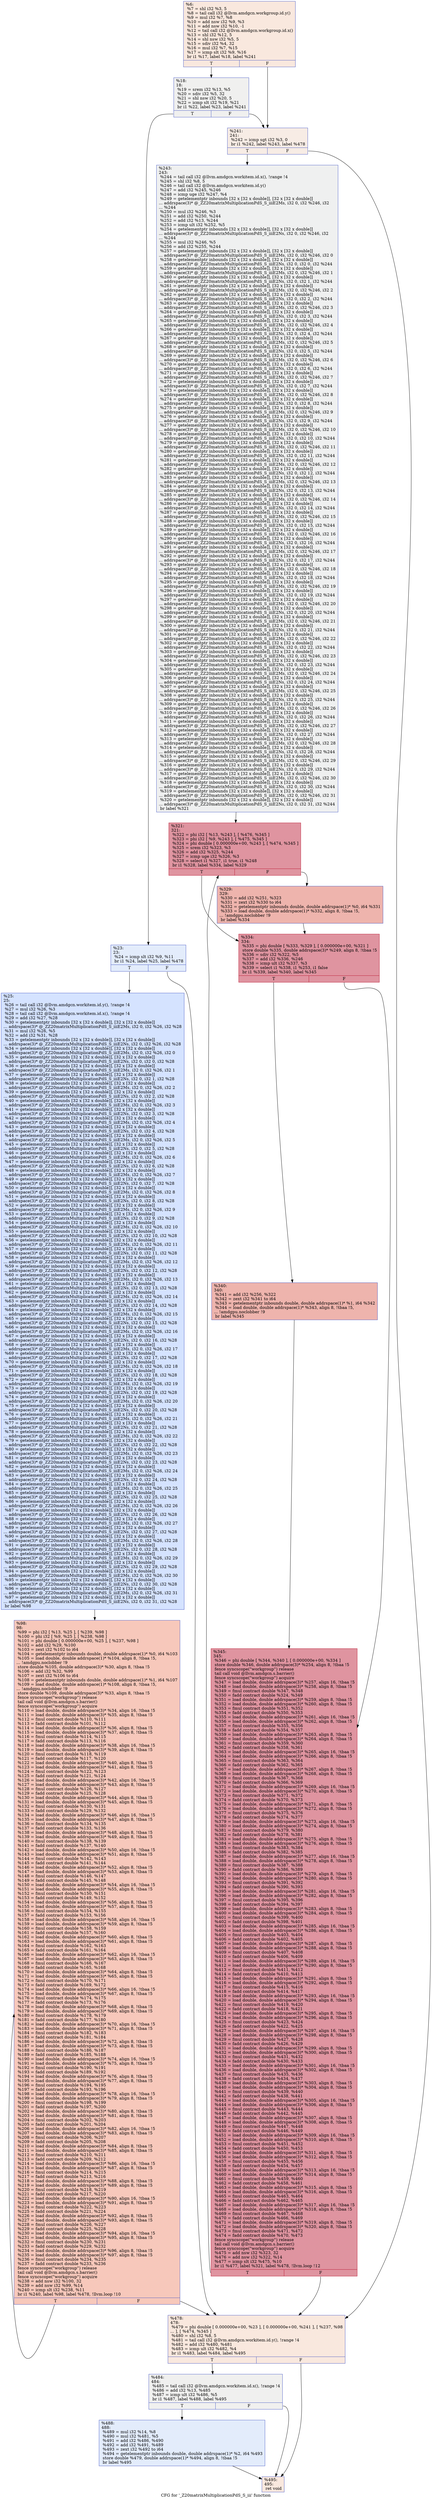 digraph "CFG for '_Z20matrixMultiplicationPdS_S_iii' function" {
	label="CFG for '_Z20matrixMultiplicationPdS_S_iii' function";

	Node0x5662010 [shape=record,color="#3d50c3ff", style=filled, fillcolor="#f2cab570",label="{%6:\l  %7 = shl i32 %3, 5\l  %8 = tail call i32 @llvm.amdgcn.workgroup.id.y()\l  %9 = mul i32 %7, %8\l  %10 = add nsw i32 %9, %3\l  %11 = add nsw i32 %10, -1\l  %12 = tail call i32 @llvm.amdgcn.workgroup.id.x()\l  %13 = shl i32 %12, 5\l  %14 = shl nsw i32 %5, 5\l  %15 = sdiv i32 %4, 32\l  %16 = mul i32 %7, %15\l  %17 = icmp slt i32 %9, %16\l  br i1 %17, label %18, label %241\l|{<s0>T|<s1>F}}"];
	Node0x5662010:s0 -> Node0x5663080;
	Node0x5662010:s1 -> Node0x5663110;
	Node0x5663080 [shape=record,color="#3d50c3ff", style=filled, fillcolor="#dedcdb70",label="{%18:\l18:                                               \l  %19 = srem i32 %13, %5\l  %20 = sdiv i32 %5, 32\l  %21 = shl nsw i32 %20, 5\l  %22 = icmp slt i32 %19, %21\l  br i1 %22, label %23, label %241\l|{<s0>T|<s1>F}}"];
	Node0x5663080:s0 -> Node0x5663490;
	Node0x5663080:s1 -> Node0x5663110;
	Node0x5663490 [shape=record,color="#3d50c3ff", style=filled, fillcolor="#bfd3f670",label="{%23:\l23:                                               \l  %24 = icmp slt i32 %9, %11\l  br i1 %24, label %25, label %478\l|{<s0>T|<s1>F}}"];
	Node0x5663490:s0 -> Node0x5663620;
	Node0x5663490:s1 -> Node0x5663670;
	Node0x5663620 [shape=record,color="#3d50c3ff", style=filled, fillcolor="#a1c0ff70",label="{%25:\l25:                                               \l  %26 = tail call i32 @llvm.amdgcn.workitem.id.y(), !range !4\l  %27 = mul i32 %26, %3\l  %28 = tail call i32 @llvm.amdgcn.workitem.id.x(), !range !4\l  %29 = add i32 %27, %28\l  %30 = getelementptr inbounds [32 x [32 x double]], [32 x [32 x double]]\l... addrspace(3)* @_ZZ20matrixMultiplicationPdS_S_iiiE2Ms, i32 0, i32 %26, i32 %28\l  %31 = mul i32 %26, %5\l  %32 = add i32 %31, %28\l  %33 = getelementptr inbounds [32 x [32 x double]], [32 x [32 x double]]\l... addrspace(3)* @_ZZ20matrixMultiplicationPdS_S_iiiE2Ns, i32 0, i32 %26, i32 %28\l  %34 = getelementptr inbounds [32 x [32 x double]], [32 x [32 x double]]\l... addrspace(3)* @_ZZ20matrixMultiplicationPdS_S_iiiE2Ms, i32 0, i32 %26, i32 0\l  %35 = getelementptr inbounds [32 x [32 x double]], [32 x [32 x double]]\l... addrspace(3)* @_ZZ20matrixMultiplicationPdS_S_iiiE2Ns, i32 0, i32 0, i32 %28\l  %36 = getelementptr inbounds [32 x [32 x double]], [32 x [32 x double]]\l... addrspace(3)* @_ZZ20matrixMultiplicationPdS_S_iiiE2Ms, i32 0, i32 %26, i32 1\l  %37 = getelementptr inbounds [32 x [32 x double]], [32 x [32 x double]]\l... addrspace(3)* @_ZZ20matrixMultiplicationPdS_S_iiiE2Ns, i32 0, i32 1, i32 %28\l  %38 = getelementptr inbounds [32 x [32 x double]], [32 x [32 x double]]\l... addrspace(3)* @_ZZ20matrixMultiplicationPdS_S_iiiE2Ms, i32 0, i32 %26, i32 2\l  %39 = getelementptr inbounds [32 x [32 x double]], [32 x [32 x double]]\l... addrspace(3)* @_ZZ20matrixMultiplicationPdS_S_iiiE2Ns, i32 0, i32 2, i32 %28\l  %40 = getelementptr inbounds [32 x [32 x double]], [32 x [32 x double]]\l... addrspace(3)* @_ZZ20matrixMultiplicationPdS_S_iiiE2Ms, i32 0, i32 %26, i32 3\l  %41 = getelementptr inbounds [32 x [32 x double]], [32 x [32 x double]]\l... addrspace(3)* @_ZZ20matrixMultiplicationPdS_S_iiiE2Ns, i32 0, i32 3, i32 %28\l  %42 = getelementptr inbounds [32 x [32 x double]], [32 x [32 x double]]\l... addrspace(3)* @_ZZ20matrixMultiplicationPdS_S_iiiE2Ms, i32 0, i32 %26, i32 4\l  %43 = getelementptr inbounds [32 x [32 x double]], [32 x [32 x double]]\l... addrspace(3)* @_ZZ20matrixMultiplicationPdS_S_iiiE2Ns, i32 0, i32 4, i32 %28\l  %44 = getelementptr inbounds [32 x [32 x double]], [32 x [32 x double]]\l... addrspace(3)* @_ZZ20matrixMultiplicationPdS_S_iiiE2Ms, i32 0, i32 %26, i32 5\l  %45 = getelementptr inbounds [32 x [32 x double]], [32 x [32 x double]]\l... addrspace(3)* @_ZZ20matrixMultiplicationPdS_S_iiiE2Ns, i32 0, i32 5, i32 %28\l  %46 = getelementptr inbounds [32 x [32 x double]], [32 x [32 x double]]\l... addrspace(3)* @_ZZ20matrixMultiplicationPdS_S_iiiE2Ms, i32 0, i32 %26, i32 6\l  %47 = getelementptr inbounds [32 x [32 x double]], [32 x [32 x double]]\l... addrspace(3)* @_ZZ20matrixMultiplicationPdS_S_iiiE2Ns, i32 0, i32 6, i32 %28\l  %48 = getelementptr inbounds [32 x [32 x double]], [32 x [32 x double]]\l... addrspace(3)* @_ZZ20matrixMultiplicationPdS_S_iiiE2Ms, i32 0, i32 %26, i32 7\l  %49 = getelementptr inbounds [32 x [32 x double]], [32 x [32 x double]]\l... addrspace(3)* @_ZZ20matrixMultiplicationPdS_S_iiiE2Ns, i32 0, i32 7, i32 %28\l  %50 = getelementptr inbounds [32 x [32 x double]], [32 x [32 x double]]\l... addrspace(3)* @_ZZ20matrixMultiplicationPdS_S_iiiE2Ms, i32 0, i32 %26, i32 8\l  %51 = getelementptr inbounds [32 x [32 x double]], [32 x [32 x double]]\l... addrspace(3)* @_ZZ20matrixMultiplicationPdS_S_iiiE2Ns, i32 0, i32 8, i32 %28\l  %52 = getelementptr inbounds [32 x [32 x double]], [32 x [32 x double]]\l... addrspace(3)* @_ZZ20matrixMultiplicationPdS_S_iiiE2Ms, i32 0, i32 %26, i32 9\l  %53 = getelementptr inbounds [32 x [32 x double]], [32 x [32 x double]]\l... addrspace(3)* @_ZZ20matrixMultiplicationPdS_S_iiiE2Ns, i32 0, i32 9, i32 %28\l  %54 = getelementptr inbounds [32 x [32 x double]], [32 x [32 x double]]\l... addrspace(3)* @_ZZ20matrixMultiplicationPdS_S_iiiE2Ms, i32 0, i32 %26, i32 10\l  %55 = getelementptr inbounds [32 x [32 x double]], [32 x [32 x double]]\l... addrspace(3)* @_ZZ20matrixMultiplicationPdS_S_iiiE2Ns, i32 0, i32 10, i32 %28\l  %56 = getelementptr inbounds [32 x [32 x double]], [32 x [32 x double]]\l... addrspace(3)* @_ZZ20matrixMultiplicationPdS_S_iiiE2Ms, i32 0, i32 %26, i32 11\l  %57 = getelementptr inbounds [32 x [32 x double]], [32 x [32 x double]]\l... addrspace(3)* @_ZZ20matrixMultiplicationPdS_S_iiiE2Ns, i32 0, i32 11, i32 %28\l  %58 = getelementptr inbounds [32 x [32 x double]], [32 x [32 x double]]\l... addrspace(3)* @_ZZ20matrixMultiplicationPdS_S_iiiE2Ms, i32 0, i32 %26, i32 12\l  %59 = getelementptr inbounds [32 x [32 x double]], [32 x [32 x double]]\l... addrspace(3)* @_ZZ20matrixMultiplicationPdS_S_iiiE2Ns, i32 0, i32 12, i32 %28\l  %60 = getelementptr inbounds [32 x [32 x double]], [32 x [32 x double]]\l... addrspace(3)* @_ZZ20matrixMultiplicationPdS_S_iiiE2Ms, i32 0, i32 %26, i32 13\l  %61 = getelementptr inbounds [32 x [32 x double]], [32 x [32 x double]]\l... addrspace(3)* @_ZZ20matrixMultiplicationPdS_S_iiiE2Ns, i32 0, i32 13, i32 %28\l  %62 = getelementptr inbounds [32 x [32 x double]], [32 x [32 x double]]\l... addrspace(3)* @_ZZ20matrixMultiplicationPdS_S_iiiE2Ms, i32 0, i32 %26, i32 14\l  %63 = getelementptr inbounds [32 x [32 x double]], [32 x [32 x double]]\l... addrspace(3)* @_ZZ20matrixMultiplicationPdS_S_iiiE2Ns, i32 0, i32 14, i32 %28\l  %64 = getelementptr inbounds [32 x [32 x double]], [32 x [32 x double]]\l... addrspace(3)* @_ZZ20matrixMultiplicationPdS_S_iiiE2Ms, i32 0, i32 %26, i32 15\l  %65 = getelementptr inbounds [32 x [32 x double]], [32 x [32 x double]]\l... addrspace(3)* @_ZZ20matrixMultiplicationPdS_S_iiiE2Ns, i32 0, i32 15, i32 %28\l  %66 = getelementptr inbounds [32 x [32 x double]], [32 x [32 x double]]\l... addrspace(3)* @_ZZ20matrixMultiplicationPdS_S_iiiE2Ms, i32 0, i32 %26, i32 16\l  %67 = getelementptr inbounds [32 x [32 x double]], [32 x [32 x double]]\l... addrspace(3)* @_ZZ20matrixMultiplicationPdS_S_iiiE2Ns, i32 0, i32 16, i32 %28\l  %68 = getelementptr inbounds [32 x [32 x double]], [32 x [32 x double]]\l... addrspace(3)* @_ZZ20matrixMultiplicationPdS_S_iiiE2Ms, i32 0, i32 %26, i32 17\l  %69 = getelementptr inbounds [32 x [32 x double]], [32 x [32 x double]]\l... addrspace(3)* @_ZZ20matrixMultiplicationPdS_S_iiiE2Ns, i32 0, i32 17, i32 %28\l  %70 = getelementptr inbounds [32 x [32 x double]], [32 x [32 x double]]\l... addrspace(3)* @_ZZ20matrixMultiplicationPdS_S_iiiE2Ms, i32 0, i32 %26, i32 18\l  %71 = getelementptr inbounds [32 x [32 x double]], [32 x [32 x double]]\l... addrspace(3)* @_ZZ20matrixMultiplicationPdS_S_iiiE2Ns, i32 0, i32 18, i32 %28\l  %72 = getelementptr inbounds [32 x [32 x double]], [32 x [32 x double]]\l... addrspace(3)* @_ZZ20matrixMultiplicationPdS_S_iiiE2Ms, i32 0, i32 %26, i32 19\l  %73 = getelementptr inbounds [32 x [32 x double]], [32 x [32 x double]]\l... addrspace(3)* @_ZZ20matrixMultiplicationPdS_S_iiiE2Ns, i32 0, i32 19, i32 %28\l  %74 = getelementptr inbounds [32 x [32 x double]], [32 x [32 x double]]\l... addrspace(3)* @_ZZ20matrixMultiplicationPdS_S_iiiE2Ms, i32 0, i32 %26, i32 20\l  %75 = getelementptr inbounds [32 x [32 x double]], [32 x [32 x double]]\l... addrspace(3)* @_ZZ20matrixMultiplicationPdS_S_iiiE2Ns, i32 0, i32 20, i32 %28\l  %76 = getelementptr inbounds [32 x [32 x double]], [32 x [32 x double]]\l... addrspace(3)* @_ZZ20matrixMultiplicationPdS_S_iiiE2Ms, i32 0, i32 %26, i32 21\l  %77 = getelementptr inbounds [32 x [32 x double]], [32 x [32 x double]]\l... addrspace(3)* @_ZZ20matrixMultiplicationPdS_S_iiiE2Ns, i32 0, i32 21, i32 %28\l  %78 = getelementptr inbounds [32 x [32 x double]], [32 x [32 x double]]\l... addrspace(3)* @_ZZ20matrixMultiplicationPdS_S_iiiE2Ms, i32 0, i32 %26, i32 22\l  %79 = getelementptr inbounds [32 x [32 x double]], [32 x [32 x double]]\l... addrspace(3)* @_ZZ20matrixMultiplicationPdS_S_iiiE2Ns, i32 0, i32 22, i32 %28\l  %80 = getelementptr inbounds [32 x [32 x double]], [32 x [32 x double]]\l... addrspace(3)* @_ZZ20matrixMultiplicationPdS_S_iiiE2Ms, i32 0, i32 %26, i32 23\l  %81 = getelementptr inbounds [32 x [32 x double]], [32 x [32 x double]]\l... addrspace(3)* @_ZZ20matrixMultiplicationPdS_S_iiiE2Ns, i32 0, i32 23, i32 %28\l  %82 = getelementptr inbounds [32 x [32 x double]], [32 x [32 x double]]\l... addrspace(3)* @_ZZ20matrixMultiplicationPdS_S_iiiE2Ms, i32 0, i32 %26, i32 24\l  %83 = getelementptr inbounds [32 x [32 x double]], [32 x [32 x double]]\l... addrspace(3)* @_ZZ20matrixMultiplicationPdS_S_iiiE2Ns, i32 0, i32 24, i32 %28\l  %84 = getelementptr inbounds [32 x [32 x double]], [32 x [32 x double]]\l... addrspace(3)* @_ZZ20matrixMultiplicationPdS_S_iiiE2Ms, i32 0, i32 %26, i32 25\l  %85 = getelementptr inbounds [32 x [32 x double]], [32 x [32 x double]]\l... addrspace(3)* @_ZZ20matrixMultiplicationPdS_S_iiiE2Ns, i32 0, i32 25, i32 %28\l  %86 = getelementptr inbounds [32 x [32 x double]], [32 x [32 x double]]\l... addrspace(3)* @_ZZ20matrixMultiplicationPdS_S_iiiE2Ms, i32 0, i32 %26, i32 26\l  %87 = getelementptr inbounds [32 x [32 x double]], [32 x [32 x double]]\l... addrspace(3)* @_ZZ20matrixMultiplicationPdS_S_iiiE2Ns, i32 0, i32 26, i32 %28\l  %88 = getelementptr inbounds [32 x [32 x double]], [32 x [32 x double]]\l... addrspace(3)* @_ZZ20matrixMultiplicationPdS_S_iiiE2Ms, i32 0, i32 %26, i32 27\l  %89 = getelementptr inbounds [32 x [32 x double]], [32 x [32 x double]]\l... addrspace(3)* @_ZZ20matrixMultiplicationPdS_S_iiiE2Ns, i32 0, i32 27, i32 %28\l  %90 = getelementptr inbounds [32 x [32 x double]], [32 x [32 x double]]\l... addrspace(3)* @_ZZ20matrixMultiplicationPdS_S_iiiE2Ms, i32 0, i32 %26, i32 28\l  %91 = getelementptr inbounds [32 x [32 x double]], [32 x [32 x double]]\l... addrspace(3)* @_ZZ20matrixMultiplicationPdS_S_iiiE2Ns, i32 0, i32 28, i32 %28\l  %92 = getelementptr inbounds [32 x [32 x double]], [32 x [32 x double]]\l... addrspace(3)* @_ZZ20matrixMultiplicationPdS_S_iiiE2Ms, i32 0, i32 %26, i32 29\l  %93 = getelementptr inbounds [32 x [32 x double]], [32 x [32 x double]]\l... addrspace(3)* @_ZZ20matrixMultiplicationPdS_S_iiiE2Ns, i32 0, i32 29, i32 %28\l  %94 = getelementptr inbounds [32 x [32 x double]], [32 x [32 x double]]\l... addrspace(3)* @_ZZ20matrixMultiplicationPdS_S_iiiE2Ms, i32 0, i32 %26, i32 30\l  %95 = getelementptr inbounds [32 x [32 x double]], [32 x [32 x double]]\l... addrspace(3)* @_ZZ20matrixMultiplicationPdS_S_iiiE2Ns, i32 0, i32 30, i32 %28\l  %96 = getelementptr inbounds [32 x [32 x double]], [32 x [32 x double]]\l... addrspace(3)* @_ZZ20matrixMultiplicationPdS_S_iiiE2Ms, i32 0, i32 %26, i32 31\l  %97 = getelementptr inbounds [32 x [32 x double]], [32 x [32 x double]]\l... addrspace(3)* @_ZZ20matrixMultiplicationPdS_S_iiiE2Ns, i32 0, i32 31, i32 %28\l  br label %98\l}"];
	Node0x5663620 -> Node0x5664e90;
	Node0x5664e90 [shape=record,color="#3d50c3ff", style=filled, fillcolor="#ed836670",label="{%98:\l98:                                               \l  %99 = phi i32 [ %13, %25 ], [ %239, %98 ]\l  %100 = phi i32 [ %9, %25 ], [ %238, %98 ]\l  %101 = phi double [ 0.000000e+00, %25 ], [ %237, %98 ]\l  %102 = add i32 %29, %100\l  %103 = zext i32 %102 to i64\l  %104 = getelementptr inbounds double, double addrspace(1)* %0, i64 %103\l  %105 = load double, double addrspace(1)* %104, align 8, !tbaa !5,\l... !amdgpu.noclobber !9\l  store double %105, double addrspace(3)* %30, align 8, !tbaa !5\l  %106 = add i32 %32, %99\l  %107 = zext i32 %106 to i64\l  %108 = getelementptr inbounds double, double addrspace(1)* %1, i64 %107\l  %109 = load double, double addrspace(1)* %108, align 8, !tbaa !5,\l... !amdgpu.noclobber !9\l  store double %109, double addrspace(3)* %33, align 8, !tbaa !5\l  fence syncscope(\"workgroup\") release\l  tail call void @llvm.amdgcn.s.barrier()\l  fence syncscope(\"workgroup\") acquire\l  %110 = load double, double addrspace(3)* %34, align 16, !tbaa !5\l  %111 = load double, double addrspace(3)* %35, align 8, !tbaa !5\l  %112 = fmul contract double %110, %111\l  %113 = fadd contract double %101, %112\l  %114 = load double, double addrspace(3)* %36, align 8, !tbaa !5\l  %115 = load double, double addrspace(3)* %37, align 8, !tbaa !5\l  %116 = fmul contract double %114, %115\l  %117 = fadd contract double %113, %116\l  %118 = load double, double addrspace(3)* %38, align 16, !tbaa !5\l  %119 = load double, double addrspace(3)* %39, align 8, !tbaa !5\l  %120 = fmul contract double %118, %119\l  %121 = fadd contract double %117, %120\l  %122 = load double, double addrspace(3)* %40, align 8, !tbaa !5\l  %123 = load double, double addrspace(3)* %41, align 8, !tbaa !5\l  %124 = fmul contract double %122, %123\l  %125 = fadd contract double %121, %124\l  %126 = load double, double addrspace(3)* %42, align 16, !tbaa !5\l  %127 = load double, double addrspace(3)* %43, align 8, !tbaa !5\l  %128 = fmul contract double %126, %127\l  %129 = fadd contract double %125, %128\l  %130 = load double, double addrspace(3)* %44, align 8, !tbaa !5\l  %131 = load double, double addrspace(3)* %45, align 8, !tbaa !5\l  %132 = fmul contract double %130, %131\l  %133 = fadd contract double %129, %132\l  %134 = load double, double addrspace(3)* %46, align 16, !tbaa !5\l  %135 = load double, double addrspace(3)* %47, align 8, !tbaa !5\l  %136 = fmul contract double %134, %135\l  %137 = fadd contract double %133, %136\l  %138 = load double, double addrspace(3)* %48, align 8, !tbaa !5\l  %139 = load double, double addrspace(3)* %49, align 8, !tbaa !5\l  %140 = fmul contract double %138, %139\l  %141 = fadd contract double %137, %140\l  %142 = load double, double addrspace(3)* %50, align 16, !tbaa !5\l  %143 = load double, double addrspace(3)* %51, align 8, !tbaa !5\l  %144 = fmul contract double %142, %143\l  %145 = fadd contract double %141, %144\l  %146 = load double, double addrspace(3)* %52, align 8, !tbaa !5\l  %147 = load double, double addrspace(3)* %53, align 8, !tbaa !5\l  %148 = fmul contract double %146, %147\l  %149 = fadd contract double %145, %148\l  %150 = load double, double addrspace(3)* %54, align 16, !tbaa !5\l  %151 = load double, double addrspace(3)* %55, align 8, !tbaa !5\l  %152 = fmul contract double %150, %151\l  %153 = fadd contract double %149, %152\l  %154 = load double, double addrspace(3)* %56, align 8, !tbaa !5\l  %155 = load double, double addrspace(3)* %57, align 8, !tbaa !5\l  %156 = fmul contract double %154, %155\l  %157 = fadd contract double %153, %156\l  %158 = load double, double addrspace(3)* %58, align 16, !tbaa !5\l  %159 = load double, double addrspace(3)* %59, align 8, !tbaa !5\l  %160 = fmul contract double %158, %159\l  %161 = fadd contract double %157, %160\l  %162 = load double, double addrspace(3)* %60, align 8, !tbaa !5\l  %163 = load double, double addrspace(3)* %61, align 8, !tbaa !5\l  %164 = fmul contract double %162, %163\l  %165 = fadd contract double %161, %164\l  %166 = load double, double addrspace(3)* %62, align 16, !tbaa !5\l  %167 = load double, double addrspace(3)* %63, align 8, !tbaa !5\l  %168 = fmul contract double %166, %167\l  %169 = fadd contract double %165, %168\l  %170 = load double, double addrspace(3)* %64, align 8, !tbaa !5\l  %171 = load double, double addrspace(3)* %65, align 8, !tbaa !5\l  %172 = fmul contract double %170, %171\l  %173 = fadd contract double %169, %172\l  %174 = load double, double addrspace(3)* %66, align 16, !tbaa !5\l  %175 = load double, double addrspace(3)* %67, align 8, !tbaa !5\l  %176 = fmul contract double %174, %175\l  %177 = fadd contract double %173, %176\l  %178 = load double, double addrspace(3)* %68, align 8, !tbaa !5\l  %179 = load double, double addrspace(3)* %69, align 8, !tbaa !5\l  %180 = fmul contract double %178, %179\l  %181 = fadd contract double %177, %180\l  %182 = load double, double addrspace(3)* %70, align 16, !tbaa !5\l  %183 = load double, double addrspace(3)* %71, align 8, !tbaa !5\l  %184 = fmul contract double %182, %183\l  %185 = fadd contract double %181, %184\l  %186 = load double, double addrspace(3)* %72, align 8, !tbaa !5\l  %187 = load double, double addrspace(3)* %73, align 8, !tbaa !5\l  %188 = fmul contract double %186, %187\l  %189 = fadd contract double %185, %188\l  %190 = load double, double addrspace(3)* %74, align 16, !tbaa !5\l  %191 = load double, double addrspace(3)* %75, align 8, !tbaa !5\l  %192 = fmul contract double %190, %191\l  %193 = fadd contract double %189, %192\l  %194 = load double, double addrspace(3)* %76, align 8, !tbaa !5\l  %195 = load double, double addrspace(3)* %77, align 8, !tbaa !5\l  %196 = fmul contract double %194, %195\l  %197 = fadd contract double %193, %196\l  %198 = load double, double addrspace(3)* %78, align 16, !tbaa !5\l  %199 = load double, double addrspace(3)* %79, align 8, !tbaa !5\l  %200 = fmul contract double %198, %199\l  %201 = fadd contract double %197, %200\l  %202 = load double, double addrspace(3)* %80, align 8, !tbaa !5\l  %203 = load double, double addrspace(3)* %81, align 8, !tbaa !5\l  %204 = fmul contract double %202, %203\l  %205 = fadd contract double %201, %204\l  %206 = load double, double addrspace(3)* %82, align 16, !tbaa !5\l  %207 = load double, double addrspace(3)* %83, align 8, !tbaa !5\l  %208 = fmul contract double %206, %207\l  %209 = fadd contract double %205, %208\l  %210 = load double, double addrspace(3)* %84, align 8, !tbaa !5\l  %211 = load double, double addrspace(3)* %85, align 8, !tbaa !5\l  %212 = fmul contract double %210, %211\l  %213 = fadd contract double %209, %212\l  %214 = load double, double addrspace(3)* %86, align 16, !tbaa !5\l  %215 = load double, double addrspace(3)* %87, align 8, !tbaa !5\l  %216 = fmul contract double %214, %215\l  %217 = fadd contract double %213, %216\l  %218 = load double, double addrspace(3)* %88, align 8, !tbaa !5\l  %219 = load double, double addrspace(3)* %89, align 8, !tbaa !5\l  %220 = fmul contract double %218, %219\l  %221 = fadd contract double %217, %220\l  %222 = load double, double addrspace(3)* %90, align 16, !tbaa !5\l  %223 = load double, double addrspace(3)* %91, align 8, !tbaa !5\l  %224 = fmul contract double %222, %223\l  %225 = fadd contract double %221, %224\l  %226 = load double, double addrspace(3)* %92, align 8, !tbaa !5\l  %227 = load double, double addrspace(3)* %93, align 8, !tbaa !5\l  %228 = fmul contract double %226, %227\l  %229 = fadd contract double %225, %228\l  %230 = load double, double addrspace(3)* %94, align 16, !tbaa !5\l  %231 = load double, double addrspace(3)* %95, align 8, !tbaa !5\l  %232 = fmul contract double %230, %231\l  %233 = fadd contract double %229, %232\l  %234 = load double, double addrspace(3)* %96, align 8, !tbaa !5\l  %235 = load double, double addrspace(3)* %97, align 8, !tbaa !5\l  %236 = fmul contract double %234, %235\l  %237 = fadd contract double %233, %236\l  fence syncscope(\"workgroup\") release\l  tail call void @llvm.amdgcn.s.barrier()\l  fence syncscope(\"workgroup\") acquire\l  %238 = add nsw i32 %100, 32\l  %239 = add nsw i32 %99, %14\l  %240 = icmp slt i32 %238, %11\l  br i1 %240, label %98, label %478, !llvm.loop !10\l|{<s0>T|<s1>F}}"];
	Node0x5664e90:s0 -> Node0x5664e90;
	Node0x5664e90:s1 -> Node0x5663670;
	Node0x5663110 [shape=record,color="#3d50c3ff", style=filled, fillcolor="#ecd3c570",label="{%241:\l241:                                              \l  %242 = icmp sgt i32 %3, 0\l  br i1 %242, label %243, label %478\l|{<s0>T|<s1>F}}"];
	Node0x5663110:s0 -> Node0x56715a0;
	Node0x5663110:s1 -> Node0x5663670;
	Node0x56715a0 [shape=record,color="#3d50c3ff", style=filled, fillcolor="#dbdcde70",label="{%243:\l243:                                              \l  %244 = tail call i32 @llvm.amdgcn.workitem.id.x(), !range !4\l  %245 = shl i32 %8, 5\l  %246 = tail call i32 @llvm.amdgcn.workitem.id.y()\l  %247 = add i32 %245, %246\l  %248 = icmp uge i32 %247, %4\l  %249 = getelementptr inbounds [32 x [32 x double]], [32 x [32 x double]]\l... addrspace(3)* @_ZZ20matrixMultiplicationPdS_S_iiiE2Ms, i32 0, i32 %246, i32\l... %244\l  %250 = mul i32 %246, %3\l  %251 = add i32 %250, %244\l  %252 = add i32 %13, %244\l  %253 = icmp ult i32 %252, %5\l  %254 = getelementptr inbounds [32 x [32 x double]], [32 x [32 x double]]\l... addrspace(3)* @_ZZ20matrixMultiplicationPdS_S_iiiE2Ns, i32 0, i32 %246, i32\l... %244\l  %255 = mul i32 %246, %5\l  %256 = add i32 %255, %244\l  %257 = getelementptr inbounds [32 x [32 x double]], [32 x [32 x double]]\l... addrspace(3)* @_ZZ20matrixMultiplicationPdS_S_iiiE2Ms, i32 0, i32 %246, i32 0\l  %258 = getelementptr inbounds [32 x [32 x double]], [32 x [32 x double]]\l... addrspace(3)* @_ZZ20matrixMultiplicationPdS_S_iiiE2Ns, i32 0, i32 0, i32 %244\l  %259 = getelementptr inbounds [32 x [32 x double]], [32 x [32 x double]]\l... addrspace(3)* @_ZZ20matrixMultiplicationPdS_S_iiiE2Ms, i32 0, i32 %246, i32 1\l  %260 = getelementptr inbounds [32 x [32 x double]], [32 x [32 x double]]\l... addrspace(3)* @_ZZ20matrixMultiplicationPdS_S_iiiE2Ns, i32 0, i32 1, i32 %244\l  %261 = getelementptr inbounds [32 x [32 x double]], [32 x [32 x double]]\l... addrspace(3)* @_ZZ20matrixMultiplicationPdS_S_iiiE2Ms, i32 0, i32 %246, i32 2\l  %262 = getelementptr inbounds [32 x [32 x double]], [32 x [32 x double]]\l... addrspace(3)* @_ZZ20matrixMultiplicationPdS_S_iiiE2Ns, i32 0, i32 2, i32 %244\l  %263 = getelementptr inbounds [32 x [32 x double]], [32 x [32 x double]]\l... addrspace(3)* @_ZZ20matrixMultiplicationPdS_S_iiiE2Ms, i32 0, i32 %246, i32 3\l  %264 = getelementptr inbounds [32 x [32 x double]], [32 x [32 x double]]\l... addrspace(3)* @_ZZ20matrixMultiplicationPdS_S_iiiE2Ns, i32 0, i32 3, i32 %244\l  %265 = getelementptr inbounds [32 x [32 x double]], [32 x [32 x double]]\l... addrspace(3)* @_ZZ20matrixMultiplicationPdS_S_iiiE2Ms, i32 0, i32 %246, i32 4\l  %266 = getelementptr inbounds [32 x [32 x double]], [32 x [32 x double]]\l... addrspace(3)* @_ZZ20matrixMultiplicationPdS_S_iiiE2Ns, i32 0, i32 4, i32 %244\l  %267 = getelementptr inbounds [32 x [32 x double]], [32 x [32 x double]]\l... addrspace(3)* @_ZZ20matrixMultiplicationPdS_S_iiiE2Ms, i32 0, i32 %246, i32 5\l  %268 = getelementptr inbounds [32 x [32 x double]], [32 x [32 x double]]\l... addrspace(3)* @_ZZ20matrixMultiplicationPdS_S_iiiE2Ns, i32 0, i32 5, i32 %244\l  %269 = getelementptr inbounds [32 x [32 x double]], [32 x [32 x double]]\l... addrspace(3)* @_ZZ20matrixMultiplicationPdS_S_iiiE2Ms, i32 0, i32 %246, i32 6\l  %270 = getelementptr inbounds [32 x [32 x double]], [32 x [32 x double]]\l... addrspace(3)* @_ZZ20matrixMultiplicationPdS_S_iiiE2Ns, i32 0, i32 6, i32 %244\l  %271 = getelementptr inbounds [32 x [32 x double]], [32 x [32 x double]]\l... addrspace(3)* @_ZZ20matrixMultiplicationPdS_S_iiiE2Ms, i32 0, i32 %246, i32 7\l  %272 = getelementptr inbounds [32 x [32 x double]], [32 x [32 x double]]\l... addrspace(3)* @_ZZ20matrixMultiplicationPdS_S_iiiE2Ns, i32 0, i32 7, i32 %244\l  %273 = getelementptr inbounds [32 x [32 x double]], [32 x [32 x double]]\l... addrspace(3)* @_ZZ20matrixMultiplicationPdS_S_iiiE2Ms, i32 0, i32 %246, i32 8\l  %274 = getelementptr inbounds [32 x [32 x double]], [32 x [32 x double]]\l... addrspace(3)* @_ZZ20matrixMultiplicationPdS_S_iiiE2Ns, i32 0, i32 8, i32 %244\l  %275 = getelementptr inbounds [32 x [32 x double]], [32 x [32 x double]]\l... addrspace(3)* @_ZZ20matrixMultiplicationPdS_S_iiiE2Ms, i32 0, i32 %246, i32 9\l  %276 = getelementptr inbounds [32 x [32 x double]], [32 x [32 x double]]\l... addrspace(3)* @_ZZ20matrixMultiplicationPdS_S_iiiE2Ns, i32 0, i32 9, i32 %244\l  %277 = getelementptr inbounds [32 x [32 x double]], [32 x [32 x double]]\l... addrspace(3)* @_ZZ20matrixMultiplicationPdS_S_iiiE2Ms, i32 0, i32 %246, i32 10\l  %278 = getelementptr inbounds [32 x [32 x double]], [32 x [32 x double]]\l... addrspace(3)* @_ZZ20matrixMultiplicationPdS_S_iiiE2Ns, i32 0, i32 10, i32 %244\l  %279 = getelementptr inbounds [32 x [32 x double]], [32 x [32 x double]]\l... addrspace(3)* @_ZZ20matrixMultiplicationPdS_S_iiiE2Ms, i32 0, i32 %246, i32 11\l  %280 = getelementptr inbounds [32 x [32 x double]], [32 x [32 x double]]\l... addrspace(3)* @_ZZ20matrixMultiplicationPdS_S_iiiE2Ns, i32 0, i32 11, i32 %244\l  %281 = getelementptr inbounds [32 x [32 x double]], [32 x [32 x double]]\l... addrspace(3)* @_ZZ20matrixMultiplicationPdS_S_iiiE2Ms, i32 0, i32 %246, i32 12\l  %282 = getelementptr inbounds [32 x [32 x double]], [32 x [32 x double]]\l... addrspace(3)* @_ZZ20matrixMultiplicationPdS_S_iiiE2Ns, i32 0, i32 12, i32 %244\l  %283 = getelementptr inbounds [32 x [32 x double]], [32 x [32 x double]]\l... addrspace(3)* @_ZZ20matrixMultiplicationPdS_S_iiiE2Ms, i32 0, i32 %246, i32 13\l  %284 = getelementptr inbounds [32 x [32 x double]], [32 x [32 x double]]\l... addrspace(3)* @_ZZ20matrixMultiplicationPdS_S_iiiE2Ns, i32 0, i32 13, i32 %244\l  %285 = getelementptr inbounds [32 x [32 x double]], [32 x [32 x double]]\l... addrspace(3)* @_ZZ20matrixMultiplicationPdS_S_iiiE2Ms, i32 0, i32 %246, i32 14\l  %286 = getelementptr inbounds [32 x [32 x double]], [32 x [32 x double]]\l... addrspace(3)* @_ZZ20matrixMultiplicationPdS_S_iiiE2Ns, i32 0, i32 14, i32 %244\l  %287 = getelementptr inbounds [32 x [32 x double]], [32 x [32 x double]]\l... addrspace(3)* @_ZZ20matrixMultiplicationPdS_S_iiiE2Ms, i32 0, i32 %246, i32 15\l  %288 = getelementptr inbounds [32 x [32 x double]], [32 x [32 x double]]\l... addrspace(3)* @_ZZ20matrixMultiplicationPdS_S_iiiE2Ns, i32 0, i32 15, i32 %244\l  %289 = getelementptr inbounds [32 x [32 x double]], [32 x [32 x double]]\l... addrspace(3)* @_ZZ20matrixMultiplicationPdS_S_iiiE2Ms, i32 0, i32 %246, i32 16\l  %290 = getelementptr inbounds [32 x [32 x double]], [32 x [32 x double]]\l... addrspace(3)* @_ZZ20matrixMultiplicationPdS_S_iiiE2Ns, i32 0, i32 16, i32 %244\l  %291 = getelementptr inbounds [32 x [32 x double]], [32 x [32 x double]]\l... addrspace(3)* @_ZZ20matrixMultiplicationPdS_S_iiiE2Ms, i32 0, i32 %246, i32 17\l  %292 = getelementptr inbounds [32 x [32 x double]], [32 x [32 x double]]\l... addrspace(3)* @_ZZ20matrixMultiplicationPdS_S_iiiE2Ns, i32 0, i32 17, i32 %244\l  %293 = getelementptr inbounds [32 x [32 x double]], [32 x [32 x double]]\l... addrspace(3)* @_ZZ20matrixMultiplicationPdS_S_iiiE2Ms, i32 0, i32 %246, i32 18\l  %294 = getelementptr inbounds [32 x [32 x double]], [32 x [32 x double]]\l... addrspace(3)* @_ZZ20matrixMultiplicationPdS_S_iiiE2Ns, i32 0, i32 18, i32 %244\l  %295 = getelementptr inbounds [32 x [32 x double]], [32 x [32 x double]]\l... addrspace(3)* @_ZZ20matrixMultiplicationPdS_S_iiiE2Ms, i32 0, i32 %246, i32 19\l  %296 = getelementptr inbounds [32 x [32 x double]], [32 x [32 x double]]\l... addrspace(3)* @_ZZ20matrixMultiplicationPdS_S_iiiE2Ns, i32 0, i32 19, i32 %244\l  %297 = getelementptr inbounds [32 x [32 x double]], [32 x [32 x double]]\l... addrspace(3)* @_ZZ20matrixMultiplicationPdS_S_iiiE2Ms, i32 0, i32 %246, i32 20\l  %298 = getelementptr inbounds [32 x [32 x double]], [32 x [32 x double]]\l... addrspace(3)* @_ZZ20matrixMultiplicationPdS_S_iiiE2Ns, i32 0, i32 20, i32 %244\l  %299 = getelementptr inbounds [32 x [32 x double]], [32 x [32 x double]]\l... addrspace(3)* @_ZZ20matrixMultiplicationPdS_S_iiiE2Ms, i32 0, i32 %246, i32 21\l  %300 = getelementptr inbounds [32 x [32 x double]], [32 x [32 x double]]\l... addrspace(3)* @_ZZ20matrixMultiplicationPdS_S_iiiE2Ns, i32 0, i32 21, i32 %244\l  %301 = getelementptr inbounds [32 x [32 x double]], [32 x [32 x double]]\l... addrspace(3)* @_ZZ20matrixMultiplicationPdS_S_iiiE2Ms, i32 0, i32 %246, i32 22\l  %302 = getelementptr inbounds [32 x [32 x double]], [32 x [32 x double]]\l... addrspace(3)* @_ZZ20matrixMultiplicationPdS_S_iiiE2Ns, i32 0, i32 22, i32 %244\l  %303 = getelementptr inbounds [32 x [32 x double]], [32 x [32 x double]]\l... addrspace(3)* @_ZZ20matrixMultiplicationPdS_S_iiiE2Ms, i32 0, i32 %246, i32 23\l  %304 = getelementptr inbounds [32 x [32 x double]], [32 x [32 x double]]\l... addrspace(3)* @_ZZ20matrixMultiplicationPdS_S_iiiE2Ns, i32 0, i32 23, i32 %244\l  %305 = getelementptr inbounds [32 x [32 x double]], [32 x [32 x double]]\l... addrspace(3)* @_ZZ20matrixMultiplicationPdS_S_iiiE2Ms, i32 0, i32 %246, i32 24\l  %306 = getelementptr inbounds [32 x [32 x double]], [32 x [32 x double]]\l... addrspace(3)* @_ZZ20matrixMultiplicationPdS_S_iiiE2Ns, i32 0, i32 24, i32 %244\l  %307 = getelementptr inbounds [32 x [32 x double]], [32 x [32 x double]]\l... addrspace(3)* @_ZZ20matrixMultiplicationPdS_S_iiiE2Ms, i32 0, i32 %246, i32 25\l  %308 = getelementptr inbounds [32 x [32 x double]], [32 x [32 x double]]\l... addrspace(3)* @_ZZ20matrixMultiplicationPdS_S_iiiE2Ns, i32 0, i32 25, i32 %244\l  %309 = getelementptr inbounds [32 x [32 x double]], [32 x [32 x double]]\l... addrspace(3)* @_ZZ20matrixMultiplicationPdS_S_iiiE2Ms, i32 0, i32 %246, i32 26\l  %310 = getelementptr inbounds [32 x [32 x double]], [32 x [32 x double]]\l... addrspace(3)* @_ZZ20matrixMultiplicationPdS_S_iiiE2Ns, i32 0, i32 26, i32 %244\l  %311 = getelementptr inbounds [32 x [32 x double]], [32 x [32 x double]]\l... addrspace(3)* @_ZZ20matrixMultiplicationPdS_S_iiiE2Ms, i32 0, i32 %246, i32 27\l  %312 = getelementptr inbounds [32 x [32 x double]], [32 x [32 x double]]\l... addrspace(3)* @_ZZ20matrixMultiplicationPdS_S_iiiE2Ns, i32 0, i32 27, i32 %244\l  %313 = getelementptr inbounds [32 x [32 x double]], [32 x [32 x double]]\l... addrspace(3)* @_ZZ20matrixMultiplicationPdS_S_iiiE2Ms, i32 0, i32 %246, i32 28\l  %314 = getelementptr inbounds [32 x [32 x double]], [32 x [32 x double]]\l... addrspace(3)* @_ZZ20matrixMultiplicationPdS_S_iiiE2Ns, i32 0, i32 28, i32 %244\l  %315 = getelementptr inbounds [32 x [32 x double]], [32 x [32 x double]]\l... addrspace(3)* @_ZZ20matrixMultiplicationPdS_S_iiiE2Ms, i32 0, i32 %246, i32 29\l  %316 = getelementptr inbounds [32 x [32 x double]], [32 x [32 x double]]\l... addrspace(3)* @_ZZ20matrixMultiplicationPdS_S_iiiE2Ns, i32 0, i32 29, i32 %244\l  %317 = getelementptr inbounds [32 x [32 x double]], [32 x [32 x double]]\l... addrspace(3)* @_ZZ20matrixMultiplicationPdS_S_iiiE2Ms, i32 0, i32 %246, i32 30\l  %318 = getelementptr inbounds [32 x [32 x double]], [32 x [32 x double]]\l... addrspace(3)* @_ZZ20matrixMultiplicationPdS_S_iiiE2Ns, i32 0, i32 30, i32 %244\l  %319 = getelementptr inbounds [32 x [32 x double]], [32 x [32 x double]]\l... addrspace(3)* @_ZZ20matrixMultiplicationPdS_S_iiiE2Ms, i32 0, i32 %246, i32 31\l  %320 = getelementptr inbounds [32 x [32 x double]], [32 x [32 x double]]\l... addrspace(3)* @_ZZ20matrixMultiplicationPdS_S_iiiE2Ns, i32 0, i32 31, i32 %244\l  br label %321\l}"];
	Node0x56715a0 -> Node0x5671a40;
	Node0x5671a40 [shape=record,color="#b70d28ff", style=filled, fillcolor="#b70d2870",label="{%321:\l321:                                              \l  %322 = phi i32 [ %13, %243 ], [ %476, %345 ]\l  %323 = phi i32 [ %9, %243 ], [ %475, %345 ]\l  %324 = phi double [ 0.000000e+00, %243 ], [ %474, %345 ]\l  %325 = srem i32 %323, %3\l  %326 = add i32 %325, %244\l  %327 = icmp uge i32 %326, %3\l  %328 = select i1 %327, i1 true, i1 %248\l  br i1 %328, label %334, label %329\l|{<s0>T|<s1>F}}"];
	Node0x5671a40:s0 -> Node0x5676540;
	Node0x5671a40:s1 -> Node0x56765d0;
	Node0x56765d0 [shape=record,color="#3d50c3ff", style=filled, fillcolor="#d8564670",label="{%329:\l329:                                              \l  %330 = add i32 %251, %323\l  %331 = zext i32 %330 to i64\l  %332 = getelementptr inbounds double, double addrspace(1)* %0, i64 %331\l  %333 = load double, double addrspace(1)* %332, align 8, !tbaa !5,\l... !amdgpu.noclobber !9\l  br label %334\l}"];
	Node0x56765d0 -> Node0x5676540;
	Node0x5676540 [shape=record,color="#b70d28ff", style=filled, fillcolor="#b70d2870",label="{%334:\l334:                                              \l  %335 = phi double [ %333, %329 ], [ 0.000000e+00, %321 ]\l  store double %335, double addrspace(3)* %249, align 8, !tbaa !5\l  %336 = sdiv i32 %322, %5\l  %337 = add i32 %336, %246\l  %338 = icmp ult i32 %337, %3\l  %339 = select i1 %338, i1 %253, i1 false\l  br i1 %339, label %340, label %345\l|{<s0>T|<s1>F}}"];
	Node0x5676540:s0 -> Node0x5676d60;
	Node0x5676540:s1 -> Node0x566b780;
	Node0x5676d60 [shape=record,color="#3d50c3ff", style=filled, fillcolor="#d8564670",label="{%340:\l340:                                              \l  %341 = add i32 %256, %322\l  %342 = zext i32 %341 to i64\l  %343 = getelementptr inbounds double, double addrspace(1)* %1, i64 %342\l  %344 = load double, double addrspace(1)* %343, align 8, !tbaa !5,\l... !amdgpu.noclobber !9\l  br label %345\l}"];
	Node0x5676d60 -> Node0x566b780;
	Node0x566b780 [shape=record,color="#b70d28ff", style=filled, fillcolor="#b70d2870",label="{%345:\l345:                                              \l  %346 = phi double [ %344, %340 ], [ 0.000000e+00, %334 ]\l  store double %346, double addrspace(3)* %254, align 8, !tbaa !5\l  fence syncscope(\"workgroup\") release\l  tail call void @llvm.amdgcn.s.barrier()\l  fence syncscope(\"workgroup\") acquire\l  %347 = load double, double addrspace(3)* %257, align 16, !tbaa !5\l  %348 = load double, double addrspace(3)* %258, align 8, !tbaa !5\l  %349 = fmul contract double %347, %348\l  %350 = fadd contract double %324, %349\l  %351 = load double, double addrspace(3)* %259, align 8, !tbaa !5\l  %352 = load double, double addrspace(3)* %260, align 8, !tbaa !5\l  %353 = fmul contract double %351, %352\l  %354 = fadd contract double %350, %353\l  %355 = load double, double addrspace(3)* %261, align 16, !tbaa !5\l  %356 = load double, double addrspace(3)* %262, align 8, !tbaa !5\l  %357 = fmul contract double %355, %356\l  %358 = fadd contract double %354, %357\l  %359 = load double, double addrspace(3)* %263, align 8, !tbaa !5\l  %360 = load double, double addrspace(3)* %264, align 8, !tbaa !5\l  %361 = fmul contract double %359, %360\l  %362 = fadd contract double %358, %361\l  %363 = load double, double addrspace(3)* %265, align 16, !tbaa !5\l  %364 = load double, double addrspace(3)* %266, align 8, !tbaa !5\l  %365 = fmul contract double %363, %364\l  %366 = fadd contract double %362, %365\l  %367 = load double, double addrspace(3)* %267, align 8, !tbaa !5\l  %368 = load double, double addrspace(3)* %268, align 8, !tbaa !5\l  %369 = fmul contract double %367, %368\l  %370 = fadd contract double %366, %369\l  %371 = load double, double addrspace(3)* %269, align 16, !tbaa !5\l  %372 = load double, double addrspace(3)* %270, align 8, !tbaa !5\l  %373 = fmul contract double %371, %372\l  %374 = fadd contract double %370, %373\l  %375 = load double, double addrspace(3)* %271, align 8, !tbaa !5\l  %376 = load double, double addrspace(3)* %272, align 8, !tbaa !5\l  %377 = fmul contract double %375, %376\l  %378 = fadd contract double %374, %377\l  %379 = load double, double addrspace(3)* %273, align 16, !tbaa !5\l  %380 = load double, double addrspace(3)* %274, align 8, !tbaa !5\l  %381 = fmul contract double %379, %380\l  %382 = fadd contract double %378, %381\l  %383 = load double, double addrspace(3)* %275, align 8, !tbaa !5\l  %384 = load double, double addrspace(3)* %276, align 8, !tbaa !5\l  %385 = fmul contract double %383, %384\l  %386 = fadd contract double %382, %385\l  %387 = load double, double addrspace(3)* %277, align 16, !tbaa !5\l  %388 = load double, double addrspace(3)* %278, align 8, !tbaa !5\l  %389 = fmul contract double %387, %388\l  %390 = fadd contract double %386, %389\l  %391 = load double, double addrspace(3)* %279, align 8, !tbaa !5\l  %392 = load double, double addrspace(3)* %280, align 8, !tbaa !5\l  %393 = fmul contract double %391, %392\l  %394 = fadd contract double %390, %393\l  %395 = load double, double addrspace(3)* %281, align 16, !tbaa !5\l  %396 = load double, double addrspace(3)* %282, align 8, !tbaa !5\l  %397 = fmul contract double %395, %396\l  %398 = fadd contract double %394, %397\l  %399 = load double, double addrspace(3)* %283, align 8, !tbaa !5\l  %400 = load double, double addrspace(3)* %284, align 8, !tbaa !5\l  %401 = fmul contract double %399, %400\l  %402 = fadd contract double %398, %401\l  %403 = load double, double addrspace(3)* %285, align 16, !tbaa !5\l  %404 = load double, double addrspace(3)* %286, align 8, !tbaa !5\l  %405 = fmul contract double %403, %404\l  %406 = fadd contract double %402, %405\l  %407 = load double, double addrspace(3)* %287, align 8, !tbaa !5\l  %408 = load double, double addrspace(3)* %288, align 8, !tbaa !5\l  %409 = fmul contract double %407, %408\l  %410 = fadd contract double %406, %409\l  %411 = load double, double addrspace(3)* %289, align 16, !tbaa !5\l  %412 = load double, double addrspace(3)* %290, align 8, !tbaa !5\l  %413 = fmul contract double %411, %412\l  %414 = fadd contract double %410, %413\l  %415 = load double, double addrspace(3)* %291, align 8, !tbaa !5\l  %416 = load double, double addrspace(3)* %292, align 8, !tbaa !5\l  %417 = fmul contract double %415, %416\l  %418 = fadd contract double %414, %417\l  %419 = load double, double addrspace(3)* %293, align 16, !tbaa !5\l  %420 = load double, double addrspace(3)* %294, align 8, !tbaa !5\l  %421 = fmul contract double %419, %420\l  %422 = fadd contract double %418, %421\l  %423 = load double, double addrspace(3)* %295, align 8, !tbaa !5\l  %424 = load double, double addrspace(3)* %296, align 8, !tbaa !5\l  %425 = fmul contract double %423, %424\l  %426 = fadd contract double %422, %425\l  %427 = load double, double addrspace(3)* %297, align 16, !tbaa !5\l  %428 = load double, double addrspace(3)* %298, align 8, !tbaa !5\l  %429 = fmul contract double %427, %428\l  %430 = fadd contract double %426, %429\l  %431 = load double, double addrspace(3)* %299, align 8, !tbaa !5\l  %432 = load double, double addrspace(3)* %300, align 8, !tbaa !5\l  %433 = fmul contract double %431, %432\l  %434 = fadd contract double %430, %433\l  %435 = load double, double addrspace(3)* %301, align 16, !tbaa !5\l  %436 = load double, double addrspace(3)* %302, align 8, !tbaa !5\l  %437 = fmul contract double %435, %436\l  %438 = fadd contract double %434, %437\l  %439 = load double, double addrspace(3)* %303, align 8, !tbaa !5\l  %440 = load double, double addrspace(3)* %304, align 8, !tbaa !5\l  %441 = fmul contract double %439, %440\l  %442 = fadd contract double %438, %441\l  %443 = load double, double addrspace(3)* %305, align 16, !tbaa !5\l  %444 = load double, double addrspace(3)* %306, align 8, !tbaa !5\l  %445 = fmul contract double %443, %444\l  %446 = fadd contract double %442, %445\l  %447 = load double, double addrspace(3)* %307, align 8, !tbaa !5\l  %448 = load double, double addrspace(3)* %308, align 8, !tbaa !5\l  %449 = fmul contract double %447, %448\l  %450 = fadd contract double %446, %449\l  %451 = load double, double addrspace(3)* %309, align 16, !tbaa !5\l  %452 = load double, double addrspace(3)* %310, align 8, !tbaa !5\l  %453 = fmul contract double %451, %452\l  %454 = fadd contract double %450, %453\l  %455 = load double, double addrspace(3)* %311, align 8, !tbaa !5\l  %456 = load double, double addrspace(3)* %312, align 8, !tbaa !5\l  %457 = fmul contract double %455, %456\l  %458 = fadd contract double %454, %457\l  %459 = load double, double addrspace(3)* %313, align 16, !tbaa !5\l  %460 = load double, double addrspace(3)* %314, align 8, !tbaa !5\l  %461 = fmul contract double %459, %460\l  %462 = fadd contract double %458, %461\l  %463 = load double, double addrspace(3)* %315, align 8, !tbaa !5\l  %464 = load double, double addrspace(3)* %316, align 8, !tbaa !5\l  %465 = fmul contract double %463, %464\l  %466 = fadd contract double %462, %465\l  %467 = load double, double addrspace(3)* %317, align 16, !tbaa !5\l  %468 = load double, double addrspace(3)* %318, align 8, !tbaa !5\l  %469 = fmul contract double %467, %468\l  %470 = fadd contract double %466, %469\l  %471 = load double, double addrspace(3)* %319, align 8, !tbaa !5\l  %472 = load double, double addrspace(3)* %320, align 8, !tbaa !5\l  %473 = fmul contract double %471, %472\l  %474 = fadd contract double %470, %473\l  fence syncscope(\"workgroup\") release\l  tail call void @llvm.amdgcn.s.barrier()\l  fence syncscope(\"workgroup\") acquire\l  %475 = add nsw i32 %323, 32\l  %476 = add nsw i32 %322, %14\l  %477 = icmp slt i32 %475, %10\l  br i1 %477, label %321, label %478, !llvm.loop !12\l|{<s0>T|<s1>F}}"];
	Node0x566b780:s0 -> Node0x5671a40;
	Node0x566b780:s1 -> Node0x5663670;
	Node0x5663670 [shape=record,color="#3d50c3ff", style=filled, fillcolor="#f2cab570",label="{%478:\l478:                                              \l  %479 = phi double [ 0.000000e+00, %23 ], [ 0.000000e+00, %241 ], [ %237, %98\l... ], [ %474, %345 ]\l  %480 = shl i32 %8, 5\l  %481 = tail call i32 @llvm.amdgcn.workitem.id.y(), !range !4\l  %482 = add i32 %480, %481\l  %483 = icmp ult i32 %482, %4\l  br i1 %483, label %484, label %495\l|{<s0>T|<s1>F}}"];
	Node0x5663670:s0 -> Node0x567dfe0;
	Node0x5663670:s1 -> Node0x567e030;
	Node0x567dfe0 [shape=record,color="#3d50c3ff", style=filled, fillcolor="#dedcdb70",label="{%484:\l484:                                              \l  %485 = tail call i32 @llvm.amdgcn.workitem.id.x(), !range !4\l  %486 = add i32 %13, %485\l  %487 = icmp ult i32 %486, %5\l  br i1 %487, label %488, label %495\l|{<s0>T|<s1>F}}"];
	Node0x567dfe0:s0 -> Node0x567e320;
	Node0x567dfe0:s1 -> Node0x567e030;
	Node0x567e320 [shape=record,color="#3d50c3ff", style=filled, fillcolor="#bfd3f670",label="{%488:\l488:                                              \l  %489 = mul i32 %14, %8\l  %490 = mul i32 %481, %5\l  %491 = add i32 %486, %490\l  %492 = add i32 %491, %489\l  %493 = zext i32 %492 to i64\l  %494 = getelementptr inbounds double, double addrspace(1)* %2, i64 %493\l  store double %479, double addrspace(1)* %494, align 8, !tbaa !5\l  br label %495\l}"];
	Node0x567e320 -> Node0x567e030;
	Node0x567e030 [shape=record,color="#3d50c3ff", style=filled, fillcolor="#f2cab570",label="{%495:\l495:                                              \l  ret void\l}"];
}
